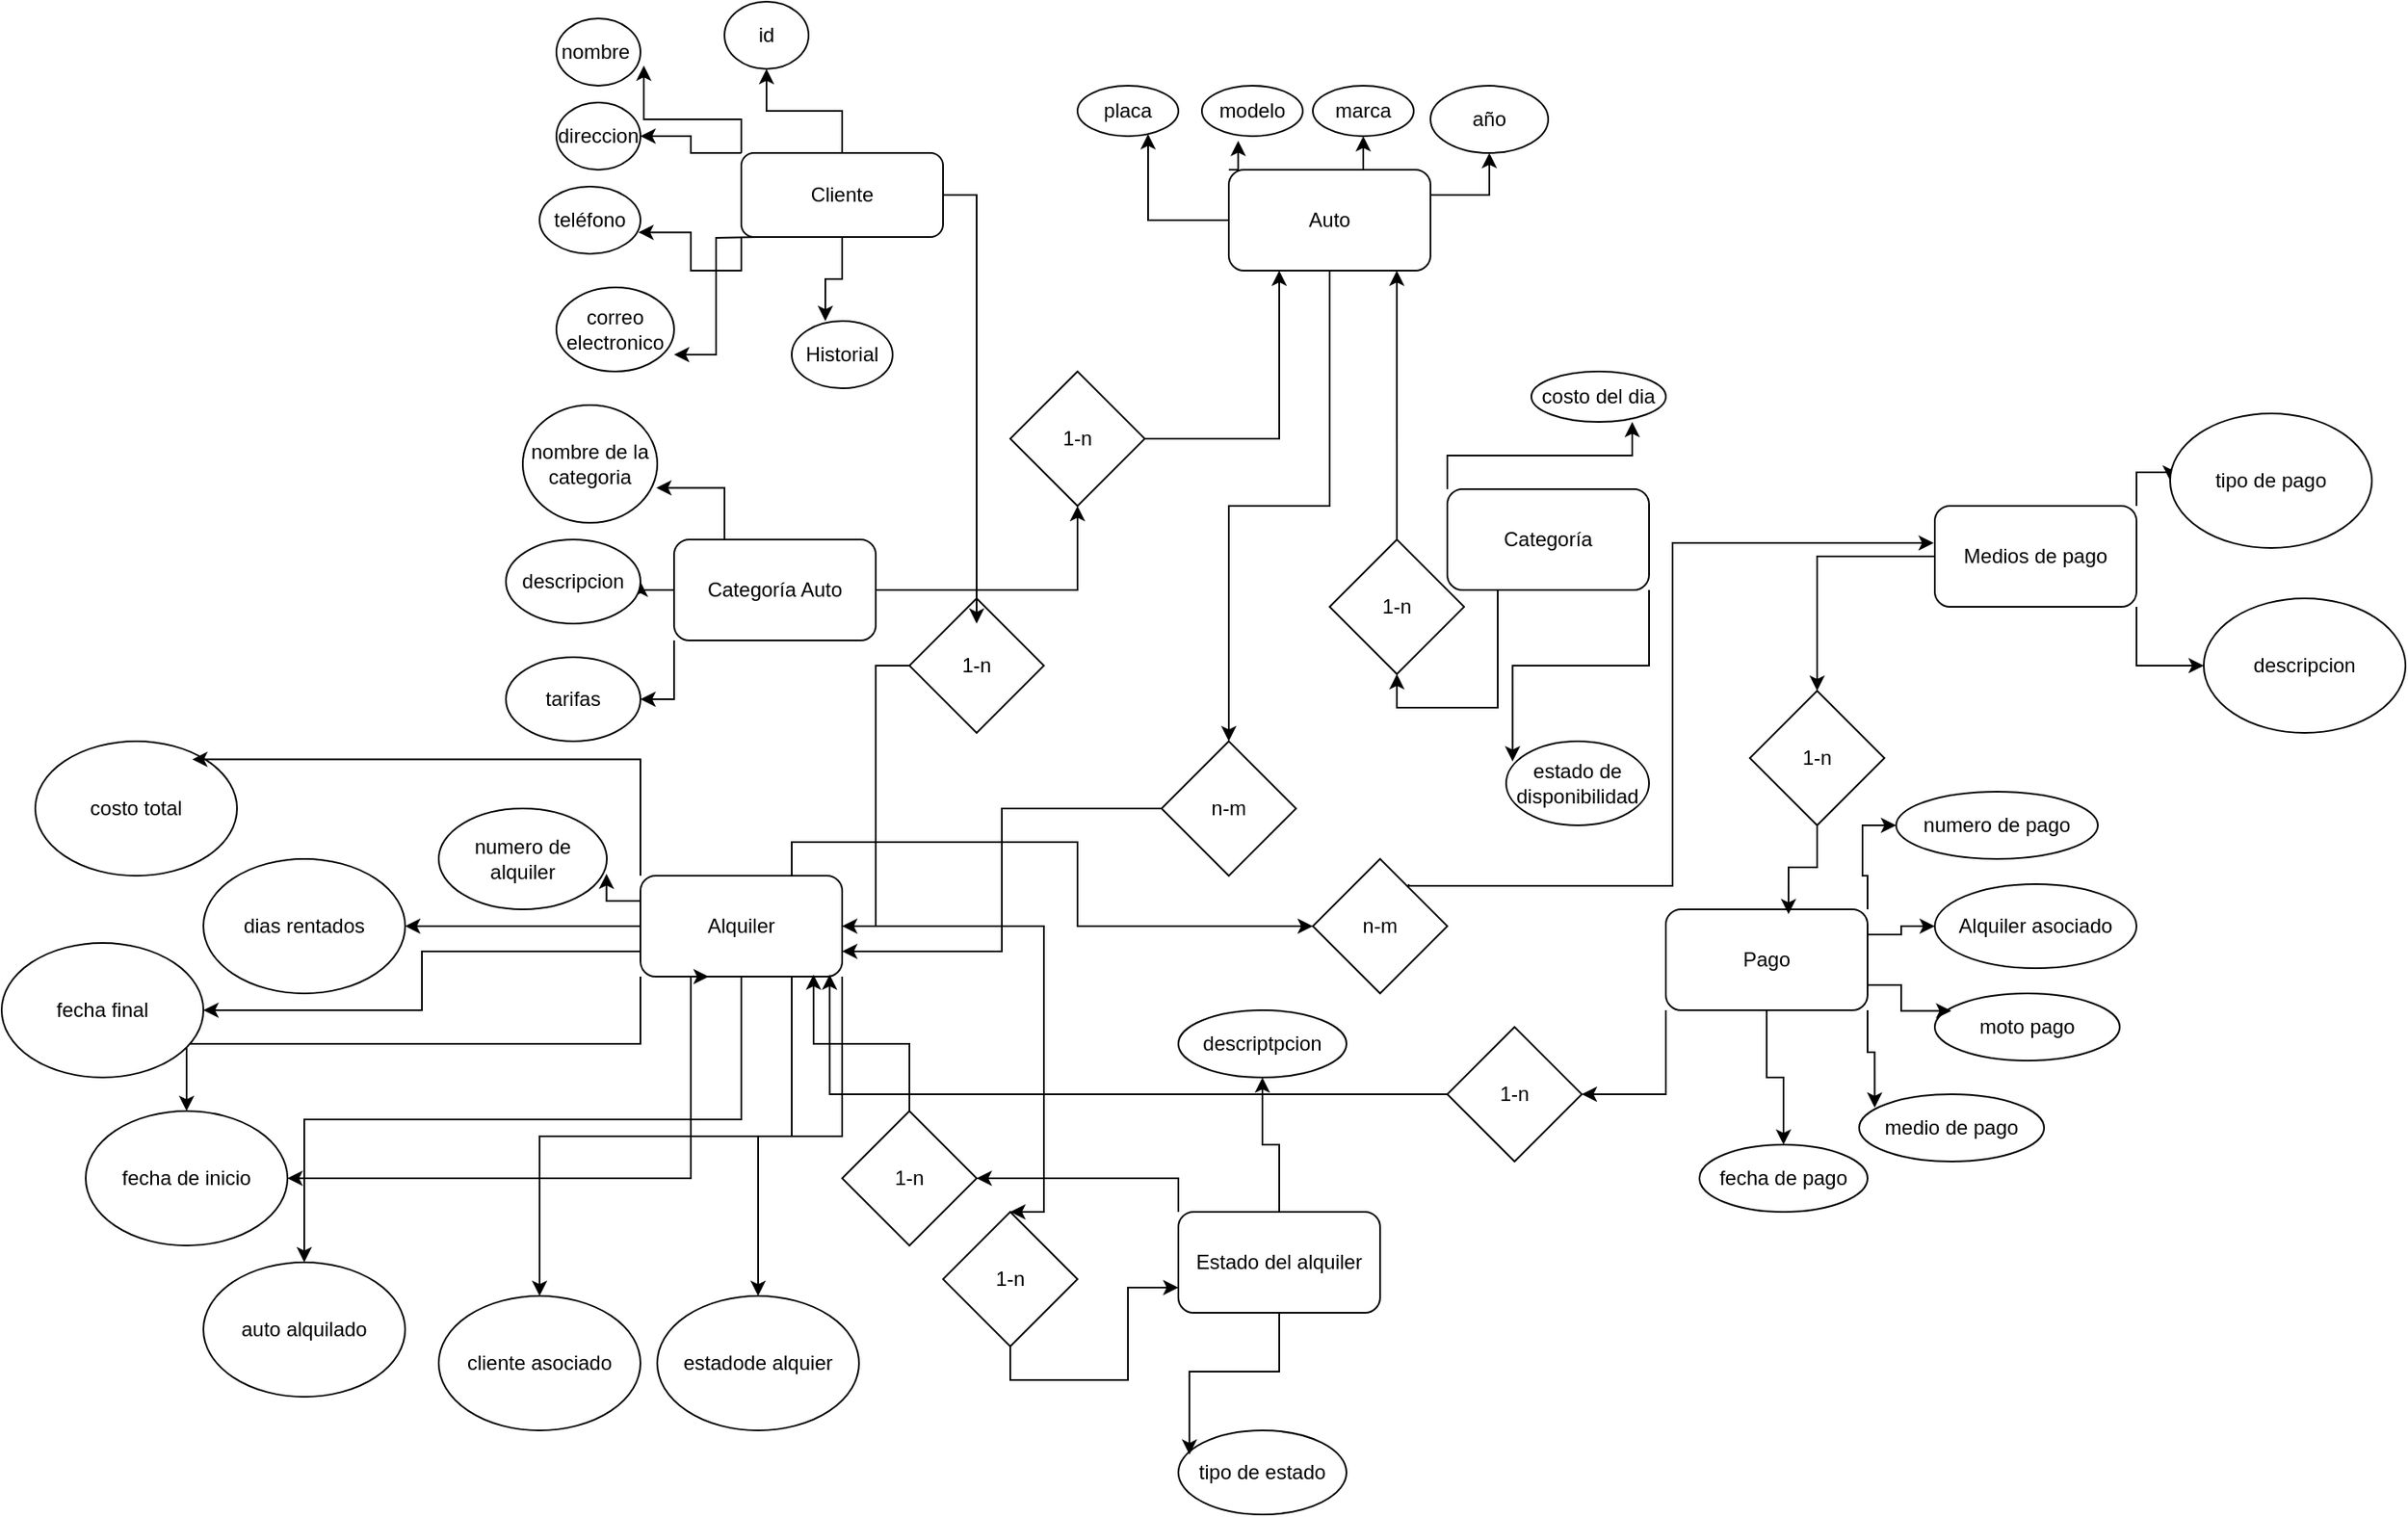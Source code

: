 <mxfile version="26.0.16">
  <diagram name="Página-1" id="yWvEygiS8XRzVesNrtjZ">
    <mxGraphModel dx="2117" dy="1726" grid="1" gridSize="10" guides="1" tooltips="1" connect="1" arrows="1" fold="1" page="1" pageScale="1" pageWidth="827" pageHeight="1169" math="0" shadow="0">
      <root>
        <mxCell id="0" />
        <mxCell id="1" parent="0" />
        <mxCell id="Y_XkogyEwF-Upu59ZAgG-22" style="edgeStyle=orthogonalEdgeStyle;rounded=0;orthogonalLoop=1;jettySize=auto;html=1;" edge="1" parent="1" source="Y_XkogyEwF-Upu59ZAgG-1" target="Y_XkogyEwF-Upu59ZAgG-13">
          <mxGeometry relative="1" as="geometry" />
        </mxCell>
        <mxCell id="Y_XkogyEwF-Upu59ZAgG-24" style="edgeStyle=orthogonalEdgeStyle;rounded=0;orthogonalLoop=1;jettySize=auto;html=1;entryX=1;entryY=0.8;entryDx=0;entryDy=0;entryPerimeter=0;" edge="1" parent="1" target="Y_XkogyEwF-Upu59ZAgG-11">
          <mxGeometry relative="1" as="geometry">
            <mxPoint x="120" y="215" as="targetPoint" />
            <mxPoint x="150" y="130" as="sourcePoint" />
          </mxGeometry>
        </mxCell>
        <mxCell id="Y_XkogyEwF-Upu59ZAgG-27" style="edgeStyle=orthogonalEdgeStyle;rounded=0;orthogonalLoop=1;jettySize=auto;html=1;exitX=0;exitY=0;exitDx=0;exitDy=0;" edge="1" parent="1" source="Y_XkogyEwF-Upu59ZAgG-1" target="Y_XkogyEwF-Upu59ZAgG-9">
          <mxGeometry relative="1" as="geometry">
            <Array as="points">
              <mxPoint x="110" y="80" />
              <mxPoint x="110" y="70" />
            </Array>
          </mxGeometry>
        </mxCell>
        <mxCell id="Y_XkogyEwF-Upu59ZAgG-1" value="&lt;font style=&quot;vertical-align: inherit;&quot;&gt;&lt;font style=&quot;vertical-align: inherit;&quot;&gt;Cliente&lt;/font&gt;&lt;/font&gt;" style="rounded=1;whiteSpace=wrap;html=1;" vertex="1" parent="1">
          <mxGeometry x="140" y="80" width="120" height="50" as="geometry" />
        </mxCell>
        <mxCell id="Y_XkogyEwF-Upu59ZAgG-33" style="edgeStyle=orthogonalEdgeStyle;rounded=0;orthogonalLoop=1;jettySize=auto;html=1;entryX=0.7;entryY=0.96;entryDx=0;entryDy=0;entryPerimeter=0;" edge="1" parent="1" source="Y_XkogyEwF-Upu59ZAgG-2" target="Y_XkogyEwF-Upu59ZAgG-29">
          <mxGeometry relative="1" as="geometry">
            <mxPoint x="380" y="80" as="targetPoint" />
          </mxGeometry>
        </mxCell>
        <mxCell id="Y_XkogyEwF-Upu59ZAgG-35" style="edgeStyle=orthogonalEdgeStyle;rounded=0;orthogonalLoop=1;jettySize=auto;html=1;exitX=0.5;exitY=0;exitDx=0;exitDy=0;entryX=0.5;entryY=1;entryDx=0;entryDy=0;" edge="1" parent="1" source="Y_XkogyEwF-Upu59ZAgG-2" target="Y_XkogyEwF-Upu59ZAgG-32">
          <mxGeometry relative="1" as="geometry" />
        </mxCell>
        <mxCell id="Y_XkogyEwF-Upu59ZAgG-36" style="edgeStyle=orthogonalEdgeStyle;rounded=0;orthogonalLoop=1;jettySize=auto;html=1;exitX=1;exitY=0.25;exitDx=0;exitDy=0;" edge="1" parent="1" source="Y_XkogyEwF-Upu59ZAgG-2" target="Y_XkogyEwF-Upu59ZAgG-30">
          <mxGeometry relative="1" as="geometry" />
        </mxCell>
        <mxCell id="Y_XkogyEwF-Upu59ZAgG-96" style="edgeStyle=orthogonalEdgeStyle;rounded=0;orthogonalLoop=1;jettySize=auto;html=1;entryX=0.5;entryY=0;entryDx=0;entryDy=0;" edge="1" parent="1" source="Y_XkogyEwF-Upu59ZAgG-2" target="Y_XkogyEwF-Upu59ZAgG-95">
          <mxGeometry relative="1" as="geometry" />
        </mxCell>
        <mxCell id="Y_XkogyEwF-Upu59ZAgG-2" value="&lt;font style=&quot;vertical-align: inherit;&quot;&gt;&lt;font style=&quot;vertical-align: inherit;&quot;&gt;Auto&lt;/font&gt;&lt;/font&gt;" style="rounded=1;whiteSpace=wrap;html=1;" vertex="1" parent="1">
          <mxGeometry x="430" y="90" width="120" height="60" as="geometry" />
        </mxCell>
        <mxCell id="Y_XkogyEwF-Upu59ZAgG-102" style="edgeStyle=orthogonalEdgeStyle;rounded=0;orthogonalLoop=1;jettySize=auto;html=1;exitX=0.25;exitY=1;exitDx=0;exitDy=0;entryX=0.5;entryY=1;entryDx=0;entryDy=0;" edge="1" parent="1" source="Y_XkogyEwF-Upu59ZAgG-3" target="Y_XkogyEwF-Upu59ZAgG-101">
          <mxGeometry relative="1" as="geometry" />
        </mxCell>
        <mxCell id="Y_XkogyEwF-Upu59ZAgG-3" value="&lt;font style=&quot;vertical-align: inherit;&quot;&gt;&lt;font style=&quot;vertical-align: inherit;&quot;&gt;Categoría&lt;/font&gt;&lt;/font&gt;" style="rounded=1;whiteSpace=wrap;html=1;" vertex="1" parent="1">
          <mxGeometry x="560" y="280" width="120" height="60" as="geometry" />
        </mxCell>
        <mxCell id="Y_XkogyEwF-Upu59ZAgG-63" style="edgeStyle=orthogonalEdgeStyle;rounded=0;orthogonalLoop=1;jettySize=auto;html=1;exitX=0;exitY=0.5;exitDx=0;exitDy=0;entryX=1;entryY=0.5;entryDx=0;entryDy=0;" edge="1" parent="1" source="Y_XkogyEwF-Upu59ZAgG-4" target="Y_XkogyEwF-Upu59ZAgG-41">
          <mxGeometry relative="1" as="geometry" />
        </mxCell>
        <mxCell id="Y_XkogyEwF-Upu59ZAgG-64" style="edgeStyle=orthogonalEdgeStyle;rounded=0;orthogonalLoop=1;jettySize=auto;html=1;exitX=0;exitY=1;exitDx=0;exitDy=0;entryX=1;entryY=0.5;entryDx=0;entryDy=0;" edge="1" parent="1" source="Y_XkogyEwF-Upu59ZAgG-4" target="Y_XkogyEwF-Upu59ZAgG-40">
          <mxGeometry relative="1" as="geometry" />
        </mxCell>
        <mxCell id="Y_XkogyEwF-Upu59ZAgG-99" style="edgeStyle=orthogonalEdgeStyle;rounded=0;orthogonalLoop=1;jettySize=auto;html=1;entryX=0.5;entryY=1;entryDx=0;entryDy=0;" edge="1" parent="1" source="Y_XkogyEwF-Upu59ZAgG-4" target="Y_XkogyEwF-Upu59ZAgG-98">
          <mxGeometry relative="1" as="geometry" />
        </mxCell>
        <mxCell id="Y_XkogyEwF-Upu59ZAgG-4" value="&lt;font style=&quot;vertical-align: inherit;&quot;&gt;&lt;font style=&quot;vertical-align: inherit;&quot;&gt;Categoría Auto&lt;/font&gt;&lt;/font&gt;" style="rounded=1;whiteSpace=wrap;html=1;" vertex="1" parent="1">
          <mxGeometry x="100" y="310" width="120" height="60" as="geometry" />
        </mxCell>
        <mxCell id="Y_XkogyEwF-Upu59ZAgG-68" style="edgeStyle=orthogonalEdgeStyle;rounded=0;orthogonalLoop=1;jettySize=auto;html=1;exitX=0;exitY=0.5;exitDx=0;exitDy=0;entryX=1;entryY=0.5;entryDx=0;entryDy=0;" edge="1" parent="1" source="Y_XkogyEwF-Upu59ZAgG-5" target="Y_XkogyEwF-Upu59ZAgG-49">
          <mxGeometry relative="1" as="geometry" />
        </mxCell>
        <mxCell id="Y_XkogyEwF-Upu59ZAgG-69" style="edgeStyle=orthogonalEdgeStyle;rounded=0;orthogonalLoop=1;jettySize=auto;html=1;exitX=0;exitY=0.75;exitDx=0;exitDy=0;" edge="1" parent="1" source="Y_XkogyEwF-Upu59ZAgG-5" target="Y_XkogyEwF-Upu59ZAgG-46">
          <mxGeometry relative="1" as="geometry" />
        </mxCell>
        <mxCell id="Y_XkogyEwF-Upu59ZAgG-70" style="edgeStyle=orthogonalEdgeStyle;rounded=0;orthogonalLoop=1;jettySize=auto;html=1;exitX=0;exitY=1;exitDx=0;exitDy=0;" edge="1" parent="1" source="Y_XkogyEwF-Upu59ZAgG-5" target="Y_XkogyEwF-Upu59ZAgG-48">
          <mxGeometry relative="1" as="geometry" />
        </mxCell>
        <mxCell id="Y_XkogyEwF-Upu59ZAgG-73" style="edgeStyle=orthogonalEdgeStyle;rounded=0;orthogonalLoop=1;jettySize=auto;html=1;exitX=0.25;exitY=1;exitDx=0;exitDy=0;entryX=1;entryY=0.5;entryDx=0;entryDy=0;" edge="1" parent="1" source="Y_XkogyEwF-Upu59ZAgG-5" target="Y_XkogyEwF-Upu59ZAgG-48">
          <mxGeometry relative="1" as="geometry" />
        </mxCell>
        <mxCell id="Y_XkogyEwF-Upu59ZAgG-75" style="edgeStyle=orthogonalEdgeStyle;rounded=0;orthogonalLoop=1;jettySize=auto;html=1;exitX=0.75;exitY=1;exitDx=0;exitDy=0;" edge="1" parent="1" source="Y_XkogyEwF-Upu59ZAgG-5" target="Y_XkogyEwF-Upu59ZAgG-66">
          <mxGeometry relative="1" as="geometry" />
        </mxCell>
        <mxCell id="Y_XkogyEwF-Upu59ZAgG-76" style="edgeStyle=orthogonalEdgeStyle;rounded=0;orthogonalLoop=1;jettySize=auto;html=1;exitX=1;exitY=1;exitDx=0;exitDy=0;" edge="1" parent="1" source="Y_XkogyEwF-Upu59ZAgG-5" target="Y_XkogyEwF-Upu59ZAgG-44">
          <mxGeometry relative="1" as="geometry" />
        </mxCell>
        <mxCell id="Y_XkogyEwF-Upu59ZAgG-105" style="edgeStyle=orthogonalEdgeStyle;rounded=0;orthogonalLoop=1;jettySize=auto;html=1;entryX=0.5;entryY=0;entryDx=0;entryDy=0;" edge="1" parent="1" source="Y_XkogyEwF-Upu59ZAgG-5" target="Y_XkogyEwF-Upu59ZAgG-106">
          <mxGeometry relative="1" as="geometry">
            <mxPoint x="300" y="700" as="targetPoint" />
            <Array as="points">
              <mxPoint x="320" y="540" />
              <mxPoint x="320" y="710" />
            </Array>
          </mxGeometry>
        </mxCell>
        <mxCell id="Y_XkogyEwF-Upu59ZAgG-108" style="edgeStyle=orthogonalEdgeStyle;rounded=0;orthogonalLoop=1;jettySize=auto;html=1;exitX=0.75;exitY=0;exitDx=0;exitDy=0;" edge="1" parent="1" source="Y_XkogyEwF-Upu59ZAgG-5" target="Y_XkogyEwF-Upu59ZAgG-109">
          <mxGeometry relative="1" as="geometry">
            <mxPoint x="520" y="540" as="targetPoint" />
          </mxGeometry>
        </mxCell>
        <mxCell id="Y_XkogyEwF-Upu59ZAgG-5" value="&lt;font style=&quot;vertical-align: inherit;&quot;&gt;&lt;font style=&quot;vertical-align: inherit;&quot;&gt;Alquiler&lt;/font&gt;&lt;/font&gt;" style="rounded=1;whiteSpace=wrap;html=1;" vertex="1" parent="1">
          <mxGeometry x="80" y="510" width="120" height="60" as="geometry" />
        </mxCell>
        <mxCell id="Y_XkogyEwF-Upu59ZAgG-79" style="edgeStyle=orthogonalEdgeStyle;rounded=0;orthogonalLoop=1;jettySize=auto;html=1;exitX=0.5;exitY=0;exitDx=0;exitDy=0;" edge="1" parent="1" source="Y_XkogyEwF-Upu59ZAgG-6" target="Y_XkogyEwF-Upu59ZAgG-52">
          <mxGeometry relative="1" as="geometry" />
        </mxCell>
        <mxCell id="Y_XkogyEwF-Upu59ZAgG-111" style="edgeStyle=orthogonalEdgeStyle;rounded=0;orthogonalLoop=1;jettySize=auto;html=1;exitX=0;exitY=0;exitDx=0;exitDy=0;" edge="1" parent="1" source="Y_XkogyEwF-Upu59ZAgG-6" target="Y_XkogyEwF-Upu59ZAgG-112">
          <mxGeometry relative="1" as="geometry">
            <mxPoint x="270" y="640" as="targetPoint" />
          </mxGeometry>
        </mxCell>
        <mxCell id="Y_XkogyEwF-Upu59ZAgG-6" value="&lt;font style=&quot;vertical-align: inherit;&quot;&gt;&lt;font style=&quot;vertical-align: inherit;&quot;&gt;Estado del alquiler&lt;/font&gt;&lt;/font&gt;" style="rounded=1;whiteSpace=wrap;html=1;" vertex="1" parent="1">
          <mxGeometry x="400" y="710" width="120" height="60" as="geometry" />
        </mxCell>
        <mxCell id="Y_XkogyEwF-Upu59ZAgG-81" style="edgeStyle=orthogonalEdgeStyle;rounded=0;orthogonalLoop=1;jettySize=auto;html=1;exitX=1;exitY=0;exitDx=0;exitDy=0;" edge="1" parent="1" source="Y_XkogyEwF-Upu59ZAgG-7" target="Y_XkogyEwF-Upu59ZAgG-54">
          <mxGeometry relative="1" as="geometry" />
        </mxCell>
        <mxCell id="Y_XkogyEwF-Upu59ZAgG-82" style="edgeStyle=orthogonalEdgeStyle;rounded=0;orthogonalLoop=1;jettySize=auto;html=1;exitX=1;exitY=1;exitDx=0;exitDy=0;entryX=0;entryY=0.5;entryDx=0;entryDy=0;" edge="1" parent="1" source="Y_XkogyEwF-Upu59ZAgG-7" target="Y_XkogyEwF-Upu59ZAgG-53">
          <mxGeometry relative="1" as="geometry" />
        </mxCell>
        <mxCell id="Y_XkogyEwF-Upu59ZAgG-115" style="edgeStyle=orthogonalEdgeStyle;rounded=0;orthogonalLoop=1;jettySize=auto;html=1;entryX=0.5;entryY=0;entryDx=0;entryDy=0;" edge="1" parent="1" source="Y_XkogyEwF-Upu59ZAgG-7" target="Y_XkogyEwF-Upu59ZAgG-114">
          <mxGeometry relative="1" as="geometry" />
        </mxCell>
        <mxCell id="Y_XkogyEwF-Upu59ZAgG-7" value="&lt;font style=&quot;vertical-align: inherit;&quot;&gt;&lt;font style=&quot;vertical-align: inherit;&quot;&gt;Medios de pago&lt;/font&gt;&lt;/font&gt;" style="rounded=1;whiteSpace=wrap;html=1;" vertex="1" parent="1">
          <mxGeometry x="850" y="290" width="120" height="60" as="geometry" />
        </mxCell>
        <mxCell id="Y_XkogyEwF-Upu59ZAgG-83" style="edgeStyle=orthogonalEdgeStyle;rounded=0;orthogonalLoop=1;jettySize=auto;html=1;exitX=1;exitY=0;exitDx=0;exitDy=0;entryX=0;entryY=0.5;entryDx=0;entryDy=0;" edge="1" parent="1" source="Y_XkogyEwF-Upu59ZAgG-8" target="Y_XkogyEwF-Upu59ZAgG-59">
          <mxGeometry relative="1" as="geometry" />
        </mxCell>
        <mxCell id="Y_XkogyEwF-Upu59ZAgG-84" style="edgeStyle=orthogonalEdgeStyle;rounded=0;orthogonalLoop=1;jettySize=auto;html=1;exitX=1;exitY=0.25;exitDx=0;exitDy=0;" edge="1" parent="1" source="Y_XkogyEwF-Upu59ZAgG-8" target="Y_XkogyEwF-Upu59ZAgG-58">
          <mxGeometry relative="1" as="geometry" />
        </mxCell>
        <mxCell id="Y_XkogyEwF-Upu59ZAgG-87" style="edgeStyle=orthogonalEdgeStyle;rounded=0;orthogonalLoop=1;jettySize=auto;html=1;exitX=0.5;exitY=1;exitDx=0;exitDy=0;" edge="1" parent="1" source="Y_XkogyEwF-Upu59ZAgG-8" target="Y_XkogyEwF-Upu59ZAgG-55">
          <mxGeometry relative="1" as="geometry" />
        </mxCell>
        <mxCell id="Y_XkogyEwF-Upu59ZAgG-118" style="edgeStyle=orthogonalEdgeStyle;rounded=0;orthogonalLoop=1;jettySize=auto;html=1;exitX=0;exitY=1;exitDx=0;exitDy=0;entryX=1;entryY=0.5;entryDx=0;entryDy=0;" edge="1" parent="1" source="Y_XkogyEwF-Upu59ZAgG-8" target="Y_XkogyEwF-Upu59ZAgG-117">
          <mxGeometry relative="1" as="geometry" />
        </mxCell>
        <mxCell id="Y_XkogyEwF-Upu59ZAgG-8" value="&lt;font style=&quot;vertical-align: inherit;&quot;&gt;&lt;font style=&quot;vertical-align: inherit;&quot;&gt;Pago&lt;/font&gt;&lt;/font&gt;" style="rounded=1;whiteSpace=wrap;html=1;" vertex="1" parent="1">
          <mxGeometry x="690" y="530" width="120" height="60" as="geometry" />
        </mxCell>
        <mxCell id="Y_XkogyEwF-Upu59ZAgG-9" value="&lt;font style=&quot;vertical-align: inherit;&quot;&gt;&lt;font style=&quot;vertical-align: inherit;&quot;&gt;direccion&lt;/font&gt;&lt;/font&gt;" style="ellipse;whiteSpace=wrap;html=1;" vertex="1" parent="1">
          <mxGeometry x="30" y="50" width="50" height="40" as="geometry" />
        </mxCell>
        <mxCell id="Y_XkogyEwF-Upu59ZAgG-10" value="&lt;font style=&quot;vertical-align: inherit;&quot;&gt;&lt;font style=&quot;vertical-align: inherit;&quot;&gt;teléfono&lt;/font&gt;&lt;/font&gt;" style="ellipse;whiteSpace=wrap;html=1;" vertex="1" parent="1">
          <mxGeometry x="20" y="100" width="60" height="40" as="geometry" />
        </mxCell>
        <mxCell id="Y_XkogyEwF-Upu59ZAgG-11" value="&lt;font style=&quot;vertical-align: inherit;&quot;&gt;&lt;font style=&quot;vertical-align: inherit;&quot;&gt;correo electronico&lt;/font&gt;&lt;/font&gt;" style="ellipse;whiteSpace=wrap;html=1;" vertex="1" parent="1">
          <mxGeometry x="30" y="160" width="70" height="50" as="geometry" />
        </mxCell>
        <mxCell id="Y_XkogyEwF-Upu59ZAgG-12" value="&lt;font style=&quot;vertical-align: inherit;&quot;&gt;&lt;font style=&quot;vertical-align: inherit;&quot;&gt;Historial&lt;/font&gt;&lt;/font&gt;" style="ellipse;whiteSpace=wrap;html=1;" vertex="1" parent="1">
          <mxGeometry x="170" y="180" width="60" height="40" as="geometry" />
        </mxCell>
        <mxCell id="Y_XkogyEwF-Upu59ZAgG-13" value="&lt;font style=&quot;vertical-align: inherit;&quot;&gt;&lt;font style=&quot;vertical-align: inherit;&quot;&gt;id&lt;/font&gt;&lt;/font&gt;" style="ellipse;whiteSpace=wrap;html=1;" vertex="1" parent="1">
          <mxGeometry x="130" y="-10" width="50" height="40" as="geometry" />
        </mxCell>
        <mxCell id="Y_XkogyEwF-Upu59ZAgG-14" value="&lt;font style=&quot;vertical-align: inherit;&quot;&gt;&lt;font style=&quot;vertical-align: inherit;&quot;&gt;nombre&amp;nbsp;&lt;/font&gt;&lt;/font&gt;" style="ellipse;whiteSpace=wrap;html=1;" vertex="1" parent="1">
          <mxGeometry x="30" width="50" height="40" as="geometry" />
        </mxCell>
        <mxCell id="Y_XkogyEwF-Upu59ZAgG-23" style="edgeStyle=orthogonalEdgeStyle;rounded=0;orthogonalLoop=1;jettySize=auto;html=1;entryX=0.333;entryY=0;entryDx=0;entryDy=0;entryPerimeter=0;" edge="1" parent="1" source="Y_XkogyEwF-Upu59ZAgG-1" target="Y_XkogyEwF-Upu59ZAgG-12">
          <mxGeometry relative="1" as="geometry" />
        </mxCell>
        <mxCell id="Y_XkogyEwF-Upu59ZAgG-25" style="edgeStyle=orthogonalEdgeStyle;rounded=0;orthogonalLoop=1;jettySize=auto;html=1;exitX=0;exitY=1;exitDx=0;exitDy=0;entryX=0.98;entryY=0.68;entryDx=0;entryDy=0;entryPerimeter=0;" edge="1" parent="1" source="Y_XkogyEwF-Upu59ZAgG-1" target="Y_XkogyEwF-Upu59ZAgG-10">
          <mxGeometry relative="1" as="geometry" />
        </mxCell>
        <mxCell id="Y_XkogyEwF-Upu59ZAgG-28" style="edgeStyle=orthogonalEdgeStyle;rounded=0;orthogonalLoop=1;jettySize=auto;html=1;exitX=0;exitY=0;exitDx=0;exitDy=0;entryX=1.04;entryY=0.7;entryDx=0;entryDy=0;entryPerimeter=0;" edge="1" parent="1" source="Y_XkogyEwF-Upu59ZAgG-1" target="Y_XkogyEwF-Upu59ZAgG-14">
          <mxGeometry relative="1" as="geometry" />
        </mxCell>
        <mxCell id="Y_XkogyEwF-Upu59ZAgG-29" value="&lt;font style=&quot;vertical-align: inherit;&quot;&gt;&lt;font style=&quot;vertical-align: inherit;&quot;&gt;placa&lt;/font&gt;&lt;/font&gt;" style="ellipse;whiteSpace=wrap;html=1;" vertex="1" parent="1">
          <mxGeometry x="340" y="40" width="60" height="30" as="geometry" />
        </mxCell>
        <mxCell id="Y_XkogyEwF-Upu59ZAgG-30" value="&lt;font style=&quot;vertical-align: inherit;&quot;&gt;&lt;font style=&quot;vertical-align: inherit;&quot;&gt;año&lt;/font&gt;&lt;/font&gt;" style="ellipse;whiteSpace=wrap;html=1;" vertex="1" parent="1">
          <mxGeometry x="550" y="40" width="70" height="40" as="geometry" />
        </mxCell>
        <mxCell id="Y_XkogyEwF-Upu59ZAgG-31" value="&lt;font style=&quot;vertical-align: inherit;&quot;&gt;&lt;font style=&quot;vertical-align: inherit;&quot;&gt;modelo&lt;/font&gt;&lt;/font&gt;" style="ellipse;whiteSpace=wrap;html=1;" vertex="1" parent="1">
          <mxGeometry x="414" y="40" width="60" height="30" as="geometry" />
        </mxCell>
        <mxCell id="Y_XkogyEwF-Upu59ZAgG-32" value="&lt;font style=&quot;vertical-align: inherit;&quot;&gt;&lt;font style=&quot;vertical-align: inherit;&quot;&gt;marca&lt;/font&gt;&lt;/font&gt;" style="ellipse;whiteSpace=wrap;html=1;" vertex="1" parent="1">
          <mxGeometry x="480" y="40" width="60" height="30" as="geometry" />
        </mxCell>
        <mxCell id="Y_XkogyEwF-Upu59ZAgG-34" style="edgeStyle=orthogonalEdgeStyle;rounded=0;orthogonalLoop=1;jettySize=auto;html=1;exitX=0;exitY=0;exitDx=0;exitDy=0;entryX=0.36;entryY=1.093;entryDx=0;entryDy=0;entryPerimeter=0;" edge="1" parent="1" source="Y_XkogyEwF-Upu59ZAgG-2" target="Y_XkogyEwF-Upu59ZAgG-31">
          <mxGeometry relative="1" as="geometry" />
        </mxCell>
        <mxCell id="Y_XkogyEwF-Upu59ZAgG-37" value="&lt;font style=&quot;vertical-align: inherit;&quot;&gt;&lt;font style=&quot;vertical-align: inherit;&quot;&gt;nombre de la categoria&lt;/font&gt;&lt;/font&gt;" style="ellipse;whiteSpace=wrap;html=1;" vertex="1" parent="1">
          <mxGeometry x="10" y="230" width="80" height="70" as="geometry" />
        </mxCell>
        <mxCell id="Y_XkogyEwF-Upu59ZAgG-38" value="&lt;font style=&quot;vertical-align: inherit;&quot;&gt;&lt;font style=&quot;vertical-align: inherit;&quot;&gt;estado de disponibilidad&lt;/font&gt;&lt;/font&gt;" style="ellipse;whiteSpace=wrap;html=1;" vertex="1" parent="1">
          <mxGeometry x="595" y="430" width="85" height="50" as="geometry" />
        </mxCell>
        <mxCell id="Y_XkogyEwF-Upu59ZAgG-39" value="&lt;font style=&quot;vertical-align: inherit;&quot;&gt;&lt;font style=&quot;vertical-align: inherit;&quot;&gt;costo del dia&lt;/font&gt;&lt;/font&gt;" style="ellipse;whiteSpace=wrap;html=1;" vertex="1" parent="1">
          <mxGeometry x="610" y="210" width="80" height="30" as="geometry" />
        </mxCell>
        <mxCell id="Y_XkogyEwF-Upu59ZAgG-40" value="tarifas" style="ellipse;whiteSpace=wrap;html=1;" vertex="1" parent="1">
          <mxGeometry y="380" width="80" height="50" as="geometry" />
        </mxCell>
        <mxCell id="Y_XkogyEwF-Upu59ZAgG-41" value="&lt;font style=&quot;vertical-align: inherit;&quot;&gt;&lt;font style=&quot;vertical-align: inherit;&quot;&gt;descripcion&lt;/font&gt;&lt;/font&gt;" style="ellipse;whiteSpace=wrap;html=1;" vertex="1" parent="1">
          <mxGeometry y="310" width="80" height="50" as="geometry" />
        </mxCell>
        <mxCell id="Y_XkogyEwF-Upu59ZAgG-42" value="&lt;font style=&quot;vertical-align: inherit;&quot;&gt;&lt;font style=&quot;vertical-align: inherit;&quot;&gt;costo total&lt;/font&gt;&lt;/font&gt;" style="ellipse;whiteSpace=wrap;html=1;" vertex="1" parent="1">
          <mxGeometry x="-280" y="430" width="120" height="80" as="geometry" />
        </mxCell>
        <mxCell id="Y_XkogyEwF-Upu59ZAgG-44" value="&lt;font style=&quot;vertical-align: inherit;&quot;&gt;&lt;font style=&quot;vertical-align: inherit;&quot;&gt;estadode alquier&lt;/font&gt;&lt;/font&gt;" style="ellipse;whiteSpace=wrap;html=1;" vertex="1" parent="1">
          <mxGeometry x="90" y="760" width="120" height="80" as="geometry" />
        </mxCell>
        <mxCell id="Y_XkogyEwF-Upu59ZAgG-45" value="&lt;font style=&quot;vertical-align: inherit;&quot;&gt;&lt;font style=&quot;vertical-align: inherit;&quot;&gt;auto alquilado&lt;/font&gt;&lt;/font&gt;" style="ellipse;whiteSpace=wrap;html=1;" vertex="1" parent="1">
          <mxGeometry x="-180" y="740" width="120" height="80" as="geometry" />
        </mxCell>
        <mxCell id="Y_XkogyEwF-Upu59ZAgG-46" value="&lt;font style=&quot;vertical-align: inherit;&quot;&gt;&lt;font style=&quot;vertical-align: inherit;&quot;&gt;fecha final&lt;/font&gt;&lt;/font&gt;" style="ellipse;whiteSpace=wrap;html=1;" vertex="1" parent="1">
          <mxGeometry x="-300" y="550" width="120" height="80" as="geometry" />
        </mxCell>
        <mxCell id="Y_XkogyEwF-Upu59ZAgG-47" value="&lt;font style=&quot;vertical-align: inherit;&quot;&gt;&lt;font style=&quot;vertical-align: inherit;&quot;&gt;numero de alquiler&lt;/font&gt;&lt;/font&gt;" style="ellipse;whiteSpace=wrap;html=1;" vertex="1" parent="1">
          <mxGeometry x="-40" y="470" width="100" height="60" as="geometry" />
        </mxCell>
        <mxCell id="Y_XkogyEwF-Upu59ZAgG-48" value="&lt;font style=&quot;vertical-align: inherit;&quot;&gt;&lt;font style=&quot;vertical-align: inherit;&quot;&gt;&lt;font style=&quot;vertical-align: inherit;&quot;&gt;&lt;font style=&quot;vertical-align: inherit;&quot;&gt;&lt;font style=&quot;vertical-align: inherit;&quot;&gt;&lt;font style=&quot;vertical-align: inherit;&quot;&gt;fecha de inicio&lt;/font&gt;&lt;/font&gt;&lt;/font&gt;&lt;/font&gt;&lt;/font&gt;&lt;/font&gt;" style="ellipse;whiteSpace=wrap;html=1;" vertex="1" parent="1">
          <mxGeometry x="-250" y="650" width="120" height="80" as="geometry" />
        </mxCell>
        <mxCell id="Y_XkogyEwF-Upu59ZAgG-49" value="&lt;font style=&quot;vertical-align: inherit;&quot;&gt;&lt;font style=&quot;vertical-align: inherit;&quot;&gt;dias rentados&lt;/font&gt;&lt;/font&gt;" style="ellipse;whiteSpace=wrap;html=1;" vertex="1" parent="1">
          <mxGeometry x="-180" y="500" width="120" height="80" as="geometry" />
        </mxCell>
        <mxCell id="Y_XkogyEwF-Upu59ZAgG-50" style="edgeStyle=orthogonalEdgeStyle;rounded=0;orthogonalLoop=1;jettySize=auto;html=1;exitX=0.5;exitY=1;exitDx=0;exitDy=0;" edge="1" parent="1" source="Y_XkogyEwF-Upu59ZAgG-48" target="Y_XkogyEwF-Upu59ZAgG-48">
          <mxGeometry relative="1" as="geometry" />
        </mxCell>
        <mxCell id="Y_XkogyEwF-Upu59ZAgG-51" value="&lt;font style=&quot;vertical-align: inherit;&quot;&gt;&lt;font style=&quot;vertical-align: inherit;&quot;&gt;tipo de estado&lt;/font&gt;&lt;/font&gt;" style="ellipse;whiteSpace=wrap;html=1;" vertex="1" parent="1">
          <mxGeometry x="400" y="840" width="100" height="50" as="geometry" />
        </mxCell>
        <mxCell id="Y_XkogyEwF-Upu59ZAgG-52" value="&lt;font style=&quot;vertical-align: inherit;&quot;&gt;&lt;font style=&quot;vertical-align: inherit;&quot;&gt;descriptpcion&lt;/font&gt;&lt;/font&gt;" style="ellipse;whiteSpace=wrap;html=1;" vertex="1" parent="1">
          <mxGeometry x="400" y="590" width="100" height="40" as="geometry" />
        </mxCell>
        <mxCell id="Y_XkogyEwF-Upu59ZAgG-53" value="&lt;font style=&quot;vertical-align: inherit;&quot;&gt;&lt;font style=&quot;vertical-align: inherit;&quot;&gt;descripcion&lt;/font&gt;&lt;/font&gt;" style="ellipse;whiteSpace=wrap;html=1;" vertex="1" parent="1">
          <mxGeometry x="1010" y="345" width="120" height="80" as="geometry" />
        </mxCell>
        <mxCell id="Y_XkogyEwF-Upu59ZAgG-54" value="&lt;font style=&quot;vertical-align: inherit;&quot;&gt;&lt;font style=&quot;vertical-align: inherit;&quot;&gt;tipo de pago&lt;/font&gt;&lt;/font&gt;" style="ellipse;whiteSpace=wrap;html=1;" vertex="1" parent="1">
          <mxGeometry x="990" y="235" width="120" height="80" as="geometry" />
        </mxCell>
        <mxCell id="Y_XkogyEwF-Upu59ZAgG-55" value="&lt;font style=&quot;vertical-align: inherit;&quot;&gt;&lt;font style=&quot;vertical-align: inherit;&quot;&gt;fecha de pago&lt;/font&gt;&lt;/font&gt;" style="ellipse;whiteSpace=wrap;html=1;" vertex="1" parent="1">
          <mxGeometry x="710" y="670" width="100" height="40" as="geometry" />
        </mxCell>
        <mxCell id="Y_XkogyEwF-Upu59ZAgG-56" value="&lt;font style=&quot;vertical-align: inherit;&quot;&gt;&lt;font style=&quot;vertical-align: inherit;&quot;&gt;medio de pago&lt;/font&gt;&lt;/font&gt;" style="ellipse;whiteSpace=wrap;html=1;" vertex="1" parent="1">
          <mxGeometry x="805" y="640" width="110" height="40" as="geometry" />
        </mxCell>
        <mxCell id="Y_XkogyEwF-Upu59ZAgG-57" value="&lt;font style=&quot;vertical-align: inherit;&quot;&gt;&lt;font style=&quot;vertical-align: inherit;&quot;&gt;&lt;font style=&quot;vertical-align: inherit;&quot;&gt;&lt;font style=&quot;vertical-align: inherit;&quot;&gt;moto&lt;/font&gt;&lt;/font&gt;&lt;/font&gt;&lt;/font&gt;&lt;span style=&quot;background-color: transparent; color: light-dark(rgb(0, 0, 0), rgb(255, 255, 255));&quot;&gt;&lt;font style=&quot;vertical-align: inherit;&quot;&gt;&lt;font style=&quot;vertical-align: inherit;&quot;&gt;&amp;nbsp;pago&lt;/font&gt;&lt;/font&gt;&lt;/span&gt;" style="ellipse;whiteSpace=wrap;html=1;" vertex="1" parent="1">
          <mxGeometry x="850" y="580" width="110" height="40" as="geometry" />
        </mxCell>
        <mxCell id="Y_XkogyEwF-Upu59ZAgG-58" value="&lt;font style=&quot;vertical-align: inherit;&quot;&gt;&lt;font style=&quot;vertical-align: inherit;&quot;&gt;&lt;font style=&quot;vertical-align: inherit;&quot;&gt;&lt;font style=&quot;vertical-align: inherit;&quot;&gt;Alquiler asociado&lt;/font&gt;&lt;/font&gt;&lt;/font&gt;&lt;/font&gt;" style="ellipse;whiteSpace=wrap;html=1;" vertex="1" parent="1">
          <mxGeometry x="850" y="515" width="120" height="50" as="geometry" />
        </mxCell>
        <mxCell id="Y_XkogyEwF-Upu59ZAgG-59" value="&lt;font style=&quot;vertical-align: inherit;&quot;&gt;&lt;font style=&quot;vertical-align: inherit;&quot;&gt;numero de pago&lt;/font&gt;&lt;/font&gt;" style="ellipse;whiteSpace=wrap;html=1;" vertex="1" parent="1">
          <mxGeometry x="827" y="460" width="120" height="40" as="geometry" />
        </mxCell>
        <mxCell id="Y_XkogyEwF-Upu59ZAgG-62" style="edgeStyle=orthogonalEdgeStyle;rounded=0;orthogonalLoop=1;jettySize=auto;html=1;exitX=0.25;exitY=0;exitDx=0;exitDy=0;entryX=0.993;entryY=0.703;entryDx=0;entryDy=0;entryPerimeter=0;" edge="1" parent="1" source="Y_XkogyEwF-Upu59ZAgG-4" target="Y_XkogyEwF-Upu59ZAgG-37">
          <mxGeometry relative="1" as="geometry" />
        </mxCell>
        <mxCell id="Y_XkogyEwF-Upu59ZAgG-66" value="&lt;font style=&quot;vertical-align: inherit;&quot;&gt;&lt;font style=&quot;vertical-align: inherit;&quot;&gt;cliente asociado&lt;/font&gt;&lt;/font&gt;" style="ellipse;whiteSpace=wrap;html=1;" vertex="1" parent="1">
          <mxGeometry x="-40" y="760" width="120" height="80" as="geometry" />
        </mxCell>
        <mxCell id="Y_XkogyEwF-Upu59ZAgG-67" style="edgeStyle=orthogonalEdgeStyle;rounded=0;orthogonalLoop=1;jettySize=auto;html=1;exitX=0;exitY=0;exitDx=0;exitDy=0;entryX=0.778;entryY=0.135;entryDx=0;entryDy=0;entryPerimeter=0;" edge="1" parent="1" source="Y_XkogyEwF-Upu59ZAgG-5" target="Y_XkogyEwF-Upu59ZAgG-42">
          <mxGeometry relative="1" as="geometry" />
        </mxCell>
        <mxCell id="Y_XkogyEwF-Upu59ZAgG-71" style="edgeStyle=orthogonalEdgeStyle;rounded=0;orthogonalLoop=1;jettySize=auto;html=1;exitX=0.25;exitY=1;exitDx=0;exitDy=0;entryX=0.338;entryY=1.007;entryDx=0;entryDy=0;entryPerimeter=0;" edge="1" parent="1" source="Y_XkogyEwF-Upu59ZAgG-5" target="Y_XkogyEwF-Upu59ZAgG-5">
          <mxGeometry relative="1" as="geometry" />
        </mxCell>
        <mxCell id="Y_XkogyEwF-Upu59ZAgG-72" style="edgeStyle=orthogonalEdgeStyle;rounded=0;orthogonalLoop=1;jettySize=auto;html=1;exitX=0;exitY=0.25;exitDx=0;exitDy=0;entryX=0.998;entryY=0.647;entryDx=0;entryDy=0;entryPerimeter=0;" edge="1" parent="1" source="Y_XkogyEwF-Upu59ZAgG-5" target="Y_XkogyEwF-Upu59ZAgG-47">
          <mxGeometry relative="1" as="geometry" />
        </mxCell>
        <mxCell id="Y_XkogyEwF-Upu59ZAgG-74" style="edgeStyle=orthogonalEdgeStyle;rounded=0;orthogonalLoop=1;jettySize=auto;html=1;exitX=0.5;exitY=1;exitDx=0;exitDy=0;" edge="1" parent="1" source="Y_XkogyEwF-Upu59ZAgG-5" target="Y_XkogyEwF-Upu59ZAgG-45">
          <mxGeometry relative="1" as="geometry" />
        </mxCell>
        <mxCell id="Y_XkogyEwF-Upu59ZAgG-77" style="edgeStyle=orthogonalEdgeStyle;rounded=0;orthogonalLoop=1;jettySize=auto;html=1;exitX=1;exitY=1;exitDx=0;exitDy=0;entryX=0.045;entryY=0.24;entryDx=0;entryDy=0;entryPerimeter=0;" edge="1" parent="1" source="Y_XkogyEwF-Upu59ZAgG-3" target="Y_XkogyEwF-Upu59ZAgG-38">
          <mxGeometry relative="1" as="geometry" />
        </mxCell>
        <mxCell id="Y_XkogyEwF-Upu59ZAgG-78" style="edgeStyle=orthogonalEdgeStyle;rounded=0;orthogonalLoop=1;jettySize=auto;html=1;exitX=0;exitY=0;exitDx=0;exitDy=0;entryX=0.75;entryY=1;entryDx=0;entryDy=0;entryPerimeter=0;" edge="1" parent="1" source="Y_XkogyEwF-Upu59ZAgG-3" target="Y_XkogyEwF-Upu59ZAgG-39">
          <mxGeometry relative="1" as="geometry" />
        </mxCell>
        <mxCell id="Y_XkogyEwF-Upu59ZAgG-80" style="edgeStyle=orthogonalEdgeStyle;rounded=0;orthogonalLoop=1;jettySize=auto;html=1;exitX=0.5;exitY=1;exitDx=0;exitDy=0;entryX=0.066;entryY=0.288;entryDx=0;entryDy=0;entryPerimeter=0;" edge="1" parent="1" source="Y_XkogyEwF-Upu59ZAgG-6" target="Y_XkogyEwF-Upu59ZAgG-51">
          <mxGeometry relative="1" as="geometry" />
        </mxCell>
        <mxCell id="Y_XkogyEwF-Upu59ZAgG-85" style="edgeStyle=orthogonalEdgeStyle;rounded=0;orthogonalLoop=1;jettySize=auto;html=1;exitX=1;exitY=0.75;exitDx=0;exitDy=0;entryX=0.089;entryY=0.26;entryDx=0;entryDy=0;entryPerimeter=0;" edge="1" parent="1" source="Y_XkogyEwF-Upu59ZAgG-8" target="Y_XkogyEwF-Upu59ZAgG-57">
          <mxGeometry relative="1" as="geometry" />
        </mxCell>
        <mxCell id="Y_XkogyEwF-Upu59ZAgG-86" style="edgeStyle=orthogonalEdgeStyle;rounded=0;orthogonalLoop=1;jettySize=auto;html=1;exitX=1;exitY=1;exitDx=0;exitDy=0;entryX=0.084;entryY=0.2;entryDx=0;entryDy=0;entryPerimeter=0;" edge="1" parent="1" source="Y_XkogyEwF-Upu59ZAgG-8" target="Y_XkogyEwF-Upu59ZAgG-56">
          <mxGeometry relative="1" as="geometry" />
        </mxCell>
        <mxCell id="Y_XkogyEwF-Upu59ZAgG-92" style="edgeStyle=orthogonalEdgeStyle;rounded=0;orthogonalLoop=1;jettySize=auto;html=1;entryX=1;entryY=0.5;entryDx=0;entryDy=0;" edge="1" parent="1" source="Y_XkogyEwF-Upu59ZAgG-89" target="Y_XkogyEwF-Upu59ZAgG-5">
          <mxGeometry relative="1" as="geometry" />
        </mxCell>
        <mxCell id="Y_XkogyEwF-Upu59ZAgG-89" value="&lt;font style=&quot;vertical-align: inherit;&quot;&gt;&lt;font style=&quot;vertical-align: inherit;&quot;&gt;1-n&lt;/font&gt;&lt;/font&gt;" style="rhombus;whiteSpace=wrap;html=1;" vertex="1" parent="1">
          <mxGeometry x="240" y="345" width="80" height="80" as="geometry" />
        </mxCell>
        <mxCell id="Y_XkogyEwF-Upu59ZAgG-91" style="edgeStyle=orthogonalEdgeStyle;rounded=0;orthogonalLoop=1;jettySize=auto;html=1;exitX=1;exitY=0.5;exitDx=0;exitDy=0;entryX=0.5;entryY=0.188;entryDx=0;entryDy=0;entryPerimeter=0;" edge="1" parent="1" source="Y_XkogyEwF-Upu59ZAgG-1" target="Y_XkogyEwF-Upu59ZAgG-89">
          <mxGeometry relative="1" as="geometry" />
        </mxCell>
        <mxCell id="Y_XkogyEwF-Upu59ZAgG-97" style="edgeStyle=orthogonalEdgeStyle;rounded=0;orthogonalLoop=1;jettySize=auto;html=1;entryX=1;entryY=0.75;entryDx=0;entryDy=0;" edge="1" parent="1" source="Y_XkogyEwF-Upu59ZAgG-95" target="Y_XkogyEwF-Upu59ZAgG-5">
          <mxGeometry relative="1" as="geometry" />
        </mxCell>
        <mxCell id="Y_XkogyEwF-Upu59ZAgG-95" value="&lt;font style=&quot;vertical-align: inherit;&quot;&gt;&lt;font style=&quot;vertical-align: inherit;&quot;&gt;n-m&lt;/font&gt;&lt;/font&gt;" style="rhombus;whiteSpace=wrap;html=1;" vertex="1" parent="1">
          <mxGeometry x="390" y="430" width="80" height="80" as="geometry" />
        </mxCell>
        <mxCell id="Y_XkogyEwF-Upu59ZAgG-100" style="edgeStyle=orthogonalEdgeStyle;rounded=0;orthogonalLoop=1;jettySize=auto;html=1;entryX=0.25;entryY=1;entryDx=0;entryDy=0;" edge="1" parent="1" source="Y_XkogyEwF-Upu59ZAgG-98" target="Y_XkogyEwF-Upu59ZAgG-2">
          <mxGeometry relative="1" as="geometry" />
        </mxCell>
        <mxCell id="Y_XkogyEwF-Upu59ZAgG-98" value="&lt;font style=&quot;vertical-align: inherit;&quot;&gt;&lt;font style=&quot;vertical-align: inherit;&quot;&gt;1-n&lt;/font&gt;&lt;/font&gt;" style="rhombus;whiteSpace=wrap;html=1;" vertex="1" parent="1">
          <mxGeometry x="300" y="210" width="80" height="80" as="geometry" />
        </mxCell>
        <mxCell id="Y_XkogyEwF-Upu59ZAgG-101" value="&lt;font style=&quot;vertical-align: inherit;&quot;&gt;&lt;font style=&quot;vertical-align: inherit;&quot;&gt;1-n&lt;/font&gt;&lt;/font&gt;" style="rhombus;whiteSpace=wrap;html=1;" vertex="1" parent="1">
          <mxGeometry x="490" y="310" width="80" height="80" as="geometry" />
        </mxCell>
        <mxCell id="Y_XkogyEwF-Upu59ZAgG-103" style="edgeStyle=orthogonalEdgeStyle;rounded=0;orthogonalLoop=1;jettySize=auto;html=1;exitX=0.5;exitY=0;exitDx=0;exitDy=0;entryX=0.833;entryY=1;entryDx=0;entryDy=0;entryPerimeter=0;" edge="1" parent="1" source="Y_XkogyEwF-Upu59ZAgG-101" target="Y_XkogyEwF-Upu59ZAgG-2">
          <mxGeometry relative="1" as="geometry" />
        </mxCell>
        <mxCell id="Y_XkogyEwF-Upu59ZAgG-107" style="edgeStyle=orthogonalEdgeStyle;rounded=0;orthogonalLoop=1;jettySize=auto;html=1;exitX=0.5;exitY=1;exitDx=0;exitDy=0;entryX=0;entryY=0.75;entryDx=0;entryDy=0;" edge="1" parent="1" source="Y_XkogyEwF-Upu59ZAgG-106" target="Y_XkogyEwF-Upu59ZAgG-6">
          <mxGeometry relative="1" as="geometry" />
        </mxCell>
        <mxCell id="Y_XkogyEwF-Upu59ZAgG-106" value="&lt;font style=&quot;vertical-align: inherit;&quot;&gt;&lt;font style=&quot;vertical-align: inherit;&quot;&gt;1-n&lt;/font&gt;&lt;/font&gt;" style="rhombus;whiteSpace=wrap;html=1;" vertex="1" parent="1">
          <mxGeometry x="260" y="710" width="80" height="80" as="geometry" />
        </mxCell>
        <mxCell id="Y_XkogyEwF-Upu59ZAgG-110" style="edgeStyle=orthogonalEdgeStyle;rounded=0;orthogonalLoop=1;jettySize=auto;html=1;entryX=-0.005;entryY=0.367;entryDx=0;entryDy=0;entryPerimeter=0;" edge="1" parent="1" target="Y_XkogyEwF-Upu59ZAgG-7">
          <mxGeometry relative="1" as="geometry">
            <mxPoint x="537" y="515" as="sourcePoint" />
            <mxPoint x="827" y="295" as="targetPoint" />
            <Array as="points">
              <mxPoint x="537" y="516" />
              <mxPoint x="694" y="516" />
              <mxPoint x="694" y="312" />
            </Array>
          </mxGeometry>
        </mxCell>
        <mxCell id="Y_XkogyEwF-Upu59ZAgG-109" value="&lt;font style=&quot;vertical-align: inherit;&quot;&gt;&lt;font style=&quot;vertical-align: inherit;&quot;&gt;n-m&lt;/font&gt;&lt;/font&gt;" style="rhombus;whiteSpace=wrap;html=1;" vertex="1" parent="1">
          <mxGeometry x="480" y="500" width="80" height="80" as="geometry" />
        </mxCell>
        <mxCell id="Y_XkogyEwF-Upu59ZAgG-112" value="&lt;font style=&quot;vertical-align: inherit;&quot;&gt;&lt;font style=&quot;vertical-align: inherit;&quot;&gt;1-n&lt;/font&gt;&lt;/font&gt;" style="rhombus;whiteSpace=wrap;html=1;" vertex="1" parent="1">
          <mxGeometry x="200" y="650" width="80" height="80" as="geometry" />
        </mxCell>
        <mxCell id="Y_XkogyEwF-Upu59ZAgG-113" style="edgeStyle=orthogonalEdgeStyle;rounded=0;orthogonalLoop=1;jettySize=auto;html=1;entryX=0.858;entryY=0.98;entryDx=0;entryDy=0;entryPerimeter=0;" edge="1" parent="1" source="Y_XkogyEwF-Upu59ZAgG-112" target="Y_XkogyEwF-Upu59ZAgG-5">
          <mxGeometry relative="1" as="geometry" />
        </mxCell>
        <mxCell id="Y_XkogyEwF-Upu59ZAgG-114" value="&lt;font style=&quot;vertical-align: inherit;&quot;&gt;&lt;font style=&quot;vertical-align: inherit;&quot;&gt;1-n&lt;/font&gt;&lt;/font&gt;" style="rhombus;whiteSpace=wrap;html=1;" vertex="1" parent="1">
          <mxGeometry x="740" y="400" width="80" height="80" as="geometry" />
        </mxCell>
        <mxCell id="Y_XkogyEwF-Upu59ZAgG-116" style="edgeStyle=orthogonalEdgeStyle;rounded=0;orthogonalLoop=1;jettySize=auto;html=1;entryX=0.608;entryY=0.047;entryDx=0;entryDy=0;entryPerimeter=0;" edge="1" parent="1" source="Y_XkogyEwF-Upu59ZAgG-114" target="Y_XkogyEwF-Upu59ZAgG-8">
          <mxGeometry relative="1" as="geometry" />
        </mxCell>
        <mxCell id="Y_XkogyEwF-Upu59ZAgG-117" value="&lt;font style=&quot;vertical-align: inherit;&quot;&gt;&lt;font style=&quot;vertical-align: inherit;&quot;&gt;1-n&lt;/font&gt;&lt;/font&gt;" style="rhombus;whiteSpace=wrap;html=1;" vertex="1" parent="1">
          <mxGeometry x="560" y="600" width="80" height="80" as="geometry" />
        </mxCell>
        <mxCell id="Y_XkogyEwF-Upu59ZAgG-119" style="edgeStyle=orthogonalEdgeStyle;rounded=0;orthogonalLoop=1;jettySize=auto;html=1;entryX=0.938;entryY=0.98;entryDx=0;entryDy=0;entryPerimeter=0;" edge="1" parent="1" source="Y_XkogyEwF-Upu59ZAgG-117" target="Y_XkogyEwF-Upu59ZAgG-5">
          <mxGeometry relative="1" as="geometry" />
        </mxCell>
      </root>
    </mxGraphModel>
  </diagram>
</mxfile>
